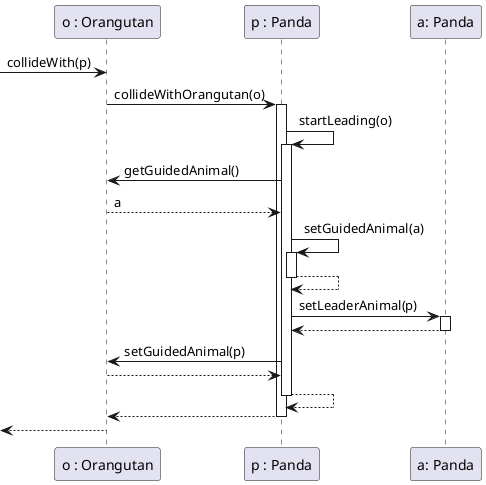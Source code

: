 @startuml
participant "o : Orangutan" as o
participant "p : Panda" as p
participant "a: Panda" as a

[-> o: collideWith(p)
o-> p ++ : collideWithOrangutan(o)
p->p ++ : startLeading(o)
p->o: getGuidedAnimal()
o-->p: a
p->p ++ : setGuidedAnimal(a)
p--> p -- :
p->a ++ : setLeaderAnimal(p)
a-->p --
p->o: setGuidedAnimal(p)
o-->p
p-->p --
p -->o --
[<--o

@enduml